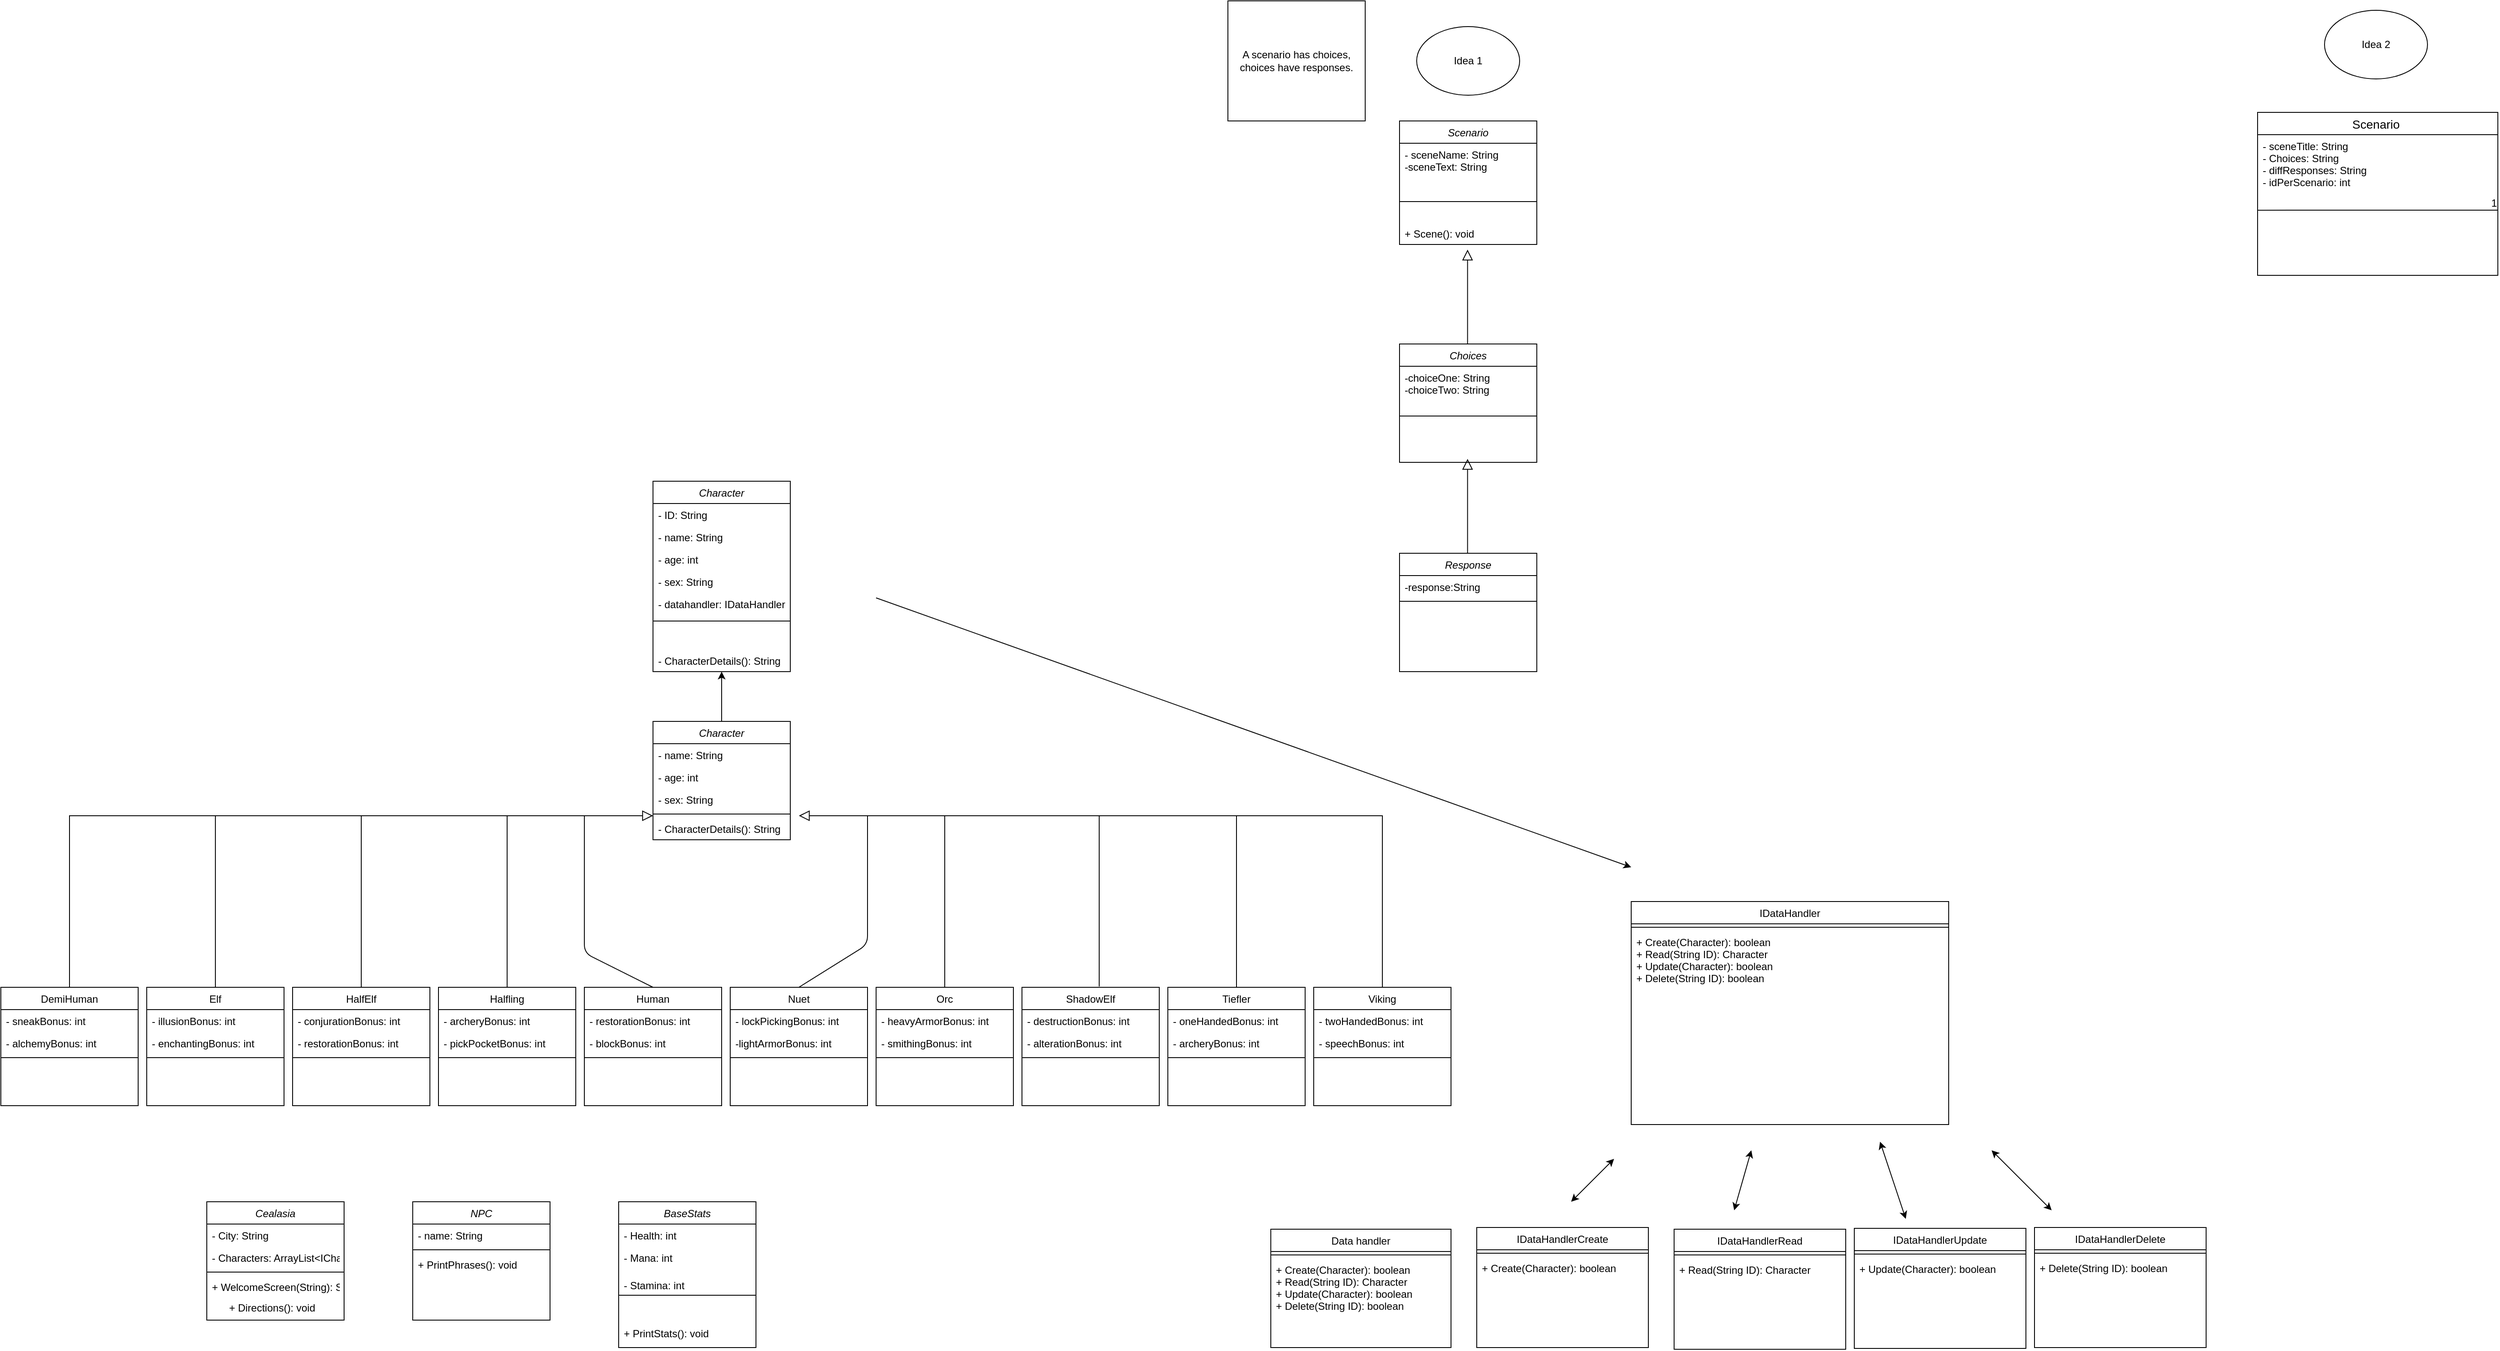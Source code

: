 <mxfile version="14.9.8" type="github">
  <diagram id="C5RBs43oDa-KdzZeNtuy" name="Page-1">
    <mxGraphModel dx="3530" dy="3677" grid="1" gridSize="10" guides="1" tooltips="1" connect="1" arrows="1" fold="1" page="1" pageScale="1" pageWidth="827" pageHeight="1169" math="0" shadow="0">
      <root>
        <mxCell id="WIyWlLk6GJQsqaUBKTNV-0" />
        <mxCell id="WIyWlLk6GJQsqaUBKTNV-1" parent="WIyWlLk6GJQsqaUBKTNV-0" />
        <mxCell id="_zuGs2Rnu-nod5bPhHAP-18" value="" style="edgeStyle=orthogonalEdgeStyle;rounded=0;orthogonalLoop=1;jettySize=auto;html=1;" parent="WIyWlLk6GJQsqaUBKTNV-1" source="zkfFHV4jXpPFQw0GAbJ--0" target="_zuGs2Rnu-nod5bPhHAP-12" edge="1">
          <mxGeometry relative="1" as="geometry" />
        </mxCell>
        <mxCell id="zkfFHV4jXpPFQw0GAbJ--0" value="Character" style="swimlane;fontStyle=2;align=center;verticalAlign=top;childLayout=stackLayout;horizontal=1;startSize=26;horizontalStack=0;resizeParent=1;resizeLast=0;collapsible=1;marginBottom=0;rounded=0;shadow=0;strokeWidth=1;" parent="WIyWlLk6GJQsqaUBKTNV-1" vertex="1">
          <mxGeometry y="-420" width="160" height="138" as="geometry">
            <mxRectangle x="230" y="140" width="160" height="26" as="alternateBounds" />
          </mxGeometry>
        </mxCell>
        <mxCell id="zkfFHV4jXpPFQw0GAbJ--1" value="- name: String" style="text;align=left;verticalAlign=top;spacingLeft=4;spacingRight=4;overflow=hidden;rotatable=0;points=[[0,0.5],[1,0.5]];portConstraint=eastwest;" parent="zkfFHV4jXpPFQw0GAbJ--0" vertex="1">
          <mxGeometry y="26" width="160" height="26" as="geometry" />
        </mxCell>
        <mxCell id="zkfFHV4jXpPFQw0GAbJ--2" value="- age: int" style="text;align=left;verticalAlign=top;spacingLeft=4;spacingRight=4;overflow=hidden;rotatable=0;points=[[0,0.5],[1,0.5]];portConstraint=eastwest;rounded=0;shadow=0;html=0;" parent="zkfFHV4jXpPFQw0GAbJ--0" vertex="1">
          <mxGeometry y="52" width="160" height="26" as="geometry" />
        </mxCell>
        <mxCell id="zkfFHV4jXpPFQw0GAbJ--3" value="- sex: String" style="text;align=left;verticalAlign=top;spacingLeft=4;spacingRight=4;overflow=hidden;rotatable=0;points=[[0,0.5],[1,0.5]];portConstraint=eastwest;rounded=0;shadow=0;html=0;" parent="zkfFHV4jXpPFQw0GAbJ--0" vertex="1">
          <mxGeometry y="78" width="160" height="26" as="geometry" />
        </mxCell>
        <mxCell id="zkfFHV4jXpPFQw0GAbJ--4" value="" style="line;html=1;strokeWidth=1;align=left;verticalAlign=middle;spacingTop=-1;spacingLeft=3;spacingRight=3;rotatable=0;labelPosition=right;points=[];portConstraint=eastwest;" parent="zkfFHV4jXpPFQw0GAbJ--0" vertex="1">
          <mxGeometry y="104" width="160" height="8" as="geometry" />
        </mxCell>
        <mxCell id="zkfFHV4jXpPFQw0GAbJ--5" value="- CharacterDetails(): String" style="text;align=left;verticalAlign=top;spacingLeft=4;spacingRight=4;overflow=hidden;rotatable=0;points=[[0,0.5],[1,0.5]];portConstraint=eastwest;" parent="zkfFHV4jXpPFQw0GAbJ--0" vertex="1">
          <mxGeometry y="112" width="160" height="26" as="geometry" />
        </mxCell>
        <mxCell id="zkfFHV4jXpPFQw0GAbJ--6" value="DemiHuman" style="swimlane;fontStyle=0;align=center;verticalAlign=top;childLayout=stackLayout;horizontal=1;startSize=26;horizontalStack=0;resizeParent=1;resizeLast=0;collapsible=1;marginBottom=0;rounded=0;shadow=0;strokeWidth=1;" parent="WIyWlLk6GJQsqaUBKTNV-1" vertex="1">
          <mxGeometry x="-760" y="-110" width="160" height="138" as="geometry">
            <mxRectangle x="130" y="380" width="160" height="26" as="alternateBounds" />
          </mxGeometry>
        </mxCell>
        <mxCell id="zkfFHV4jXpPFQw0GAbJ--7" value="- sneakBonus: int" style="text;align=left;verticalAlign=top;spacingLeft=4;spacingRight=4;overflow=hidden;rotatable=0;points=[[0,0.5],[1,0.5]];portConstraint=eastwest;" parent="zkfFHV4jXpPFQw0GAbJ--6" vertex="1">
          <mxGeometry y="26" width="160" height="26" as="geometry" />
        </mxCell>
        <mxCell id="zkfFHV4jXpPFQw0GAbJ--8" value="- alchemyBonus: int" style="text;align=left;verticalAlign=top;spacingLeft=4;spacingRight=4;overflow=hidden;rotatable=0;points=[[0,0.5],[1,0.5]];portConstraint=eastwest;rounded=0;shadow=0;html=0;" parent="zkfFHV4jXpPFQw0GAbJ--6" vertex="1">
          <mxGeometry y="52" width="160" height="26" as="geometry" />
        </mxCell>
        <mxCell id="zkfFHV4jXpPFQw0GAbJ--9" value="" style="line;html=1;strokeWidth=1;align=left;verticalAlign=middle;spacingTop=-1;spacingLeft=3;spacingRight=3;rotatable=0;labelPosition=right;points=[];portConstraint=eastwest;" parent="zkfFHV4jXpPFQw0GAbJ--6" vertex="1">
          <mxGeometry y="78" width="160" height="8" as="geometry" />
        </mxCell>
        <mxCell id="zkfFHV4jXpPFQw0GAbJ--12" value="" style="endArrow=block;endSize=10;endFill=0;shadow=0;strokeWidth=1;rounded=0;edgeStyle=elbowEdgeStyle;elbow=vertical;" parent="WIyWlLk6GJQsqaUBKTNV-1" source="zkfFHV4jXpPFQw0GAbJ--6" target="zkfFHV4jXpPFQw0GAbJ--0" edge="1">
          <mxGeometry width="160" relative="1" as="geometry">
            <mxPoint x="200" y="203" as="sourcePoint" />
            <mxPoint x="200" y="203" as="targetPoint" />
            <Array as="points">
              <mxPoint x="-480" y="-310" />
              <mxPoint x="50" y="280" />
            </Array>
          </mxGeometry>
        </mxCell>
        <mxCell id="fjWB2XZVR1EdfDrwkpUX-0" value="Elf" style="swimlane;fontStyle=0;align=center;verticalAlign=top;childLayout=stackLayout;horizontal=1;startSize=26;horizontalStack=0;resizeParent=1;resizeLast=0;collapsible=1;marginBottom=0;rounded=0;shadow=0;strokeWidth=1;" parent="WIyWlLk6GJQsqaUBKTNV-1" vertex="1">
          <mxGeometry x="-590" y="-110" width="160" height="138" as="geometry">
            <mxRectangle x="-590" y="-110" width="160" height="26" as="alternateBounds" />
          </mxGeometry>
        </mxCell>
        <mxCell id="fjWB2XZVR1EdfDrwkpUX-1" value="- illusionBonus: int" style="text;align=left;verticalAlign=top;spacingLeft=4;spacingRight=4;overflow=hidden;rotatable=0;points=[[0,0.5],[1,0.5]];portConstraint=eastwest;" parent="fjWB2XZVR1EdfDrwkpUX-0" vertex="1">
          <mxGeometry y="26" width="160" height="26" as="geometry" />
        </mxCell>
        <mxCell id="fjWB2XZVR1EdfDrwkpUX-2" value="- enchantingBonus: int" style="text;align=left;verticalAlign=top;spacingLeft=4;spacingRight=4;overflow=hidden;rotatable=0;points=[[0,0.5],[1,0.5]];portConstraint=eastwest;rounded=0;shadow=0;html=0;" parent="fjWB2XZVR1EdfDrwkpUX-0" vertex="1">
          <mxGeometry y="52" width="160" height="26" as="geometry" />
        </mxCell>
        <mxCell id="fjWB2XZVR1EdfDrwkpUX-3" value="" style="line;html=1;strokeWidth=1;align=left;verticalAlign=middle;spacingTop=-1;spacingLeft=3;spacingRight=3;rotatable=0;labelPosition=right;points=[];portConstraint=eastwest;" parent="fjWB2XZVR1EdfDrwkpUX-0" vertex="1">
          <mxGeometry y="78" width="160" height="8" as="geometry" />
        </mxCell>
        <mxCell id="fjWB2XZVR1EdfDrwkpUX-9" value="HalfElf" style="swimlane;fontStyle=0;align=center;verticalAlign=top;childLayout=stackLayout;horizontal=1;startSize=26;horizontalStack=0;resizeParent=1;resizeLast=0;collapsible=1;marginBottom=0;rounded=0;shadow=0;strokeWidth=1;" parent="WIyWlLk6GJQsqaUBKTNV-1" vertex="1">
          <mxGeometry x="-420" y="-110" width="160" height="138" as="geometry">
            <mxRectangle x="130" y="380" width="160" height="26" as="alternateBounds" />
          </mxGeometry>
        </mxCell>
        <mxCell id="fjWB2XZVR1EdfDrwkpUX-10" value="- conjurationBonus: int" style="text;align=left;verticalAlign=top;spacingLeft=4;spacingRight=4;overflow=hidden;rotatable=0;points=[[0,0.5],[1,0.5]];portConstraint=eastwest;" parent="fjWB2XZVR1EdfDrwkpUX-9" vertex="1">
          <mxGeometry y="26" width="160" height="26" as="geometry" />
        </mxCell>
        <mxCell id="fjWB2XZVR1EdfDrwkpUX-11" value="- restorationBonus: int" style="text;align=left;verticalAlign=top;spacingLeft=4;spacingRight=4;overflow=hidden;rotatable=0;points=[[0,0.5],[1,0.5]];portConstraint=eastwest;rounded=0;shadow=0;html=0;" parent="fjWB2XZVR1EdfDrwkpUX-9" vertex="1">
          <mxGeometry y="52" width="160" height="26" as="geometry" />
        </mxCell>
        <mxCell id="fjWB2XZVR1EdfDrwkpUX-12" value="" style="line;html=1;strokeWidth=1;align=left;verticalAlign=middle;spacingTop=-1;spacingLeft=3;spacingRight=3;rotatable=0;labelPosition=right;points=[];portConstraint=eastwest;" parent="fjWB2XZVR1EdfDrwkpUX-9" vertex="1">
          <mxGeometry y="78" width="160" height="8" as="geometry" />
        </mxCell>
        <mxCell id="fjWB2XZVR1EdfDrwkpUX-15" value="Halfling" style="swimlane;fontStyle=0;align=center;verticalAlign=top;childLayout=stackLayout;horizontal=1;startSize=26;horizontalStack=0;resizeParent=1;resizeLast=0;collapsible=1;marginBottom=0;rounded=0;shadow=0;strokeWidth=1;" parent="WIyWlLk6GJQsqaUBKTNV-1" vertex="1">
          <mxGeometry x="-250" y="-110" width="160" height="138" as="geometry">
            <mxRectangle x="130" y="380" width="160" height="26" as="alternateBounds" />
          </mxGeometry>
        </mxCell>
        <mxCell id="fjWB2XZVR1EdfDrwkpUX-16" value="- archeryBonus: int" style="text;align=left;verticalAlign=top;spacingLeft=4;spacingRight=4;overflow=hidden;rotatable=0;points=[[0,0.5],[1,0.5]];portConstraint=eastwest;" parent="fjWB2XZVR1EdfDrwkpUX-15" vertex="1">
          <mxGeometry y="26" width="160" height="26" as="geometry" />
        </mxCell>
        <mxCell id="fjWB2XZVR1EdfDrwkpUX-17" value="- pickPocketBonus: int" style="text;align=left;verticalAlign=top;spacingLeft=4;spacingRight=4;overflow=hidden;rotatable=0;points=[[0,0.5],[1,0.5]];portConstraint=eastwest;rounded=0;shadow=0;html=0;" parent="fjWB2XZVR1EdfDrwkpUX-15" vertex="1">
          <mxGeometry y="52" width="160" height="26" as="geometry" />
        </mxCell>
        <mxCell id="fjWB2XZVR1EdfDrwkpUX-18" value="" style="line;html=1;strokeWidth=1;align=left;verticalAlign=middle;spacingTop=-1;spacingLeft=3;spacingRight=3;rotatable=0;labelPosition=right;points=[];portConstraint=eastwest;" parent="fjWB2XZVR1EdfDrwkpUX-15" vertex="1">
          <mxGeometry y="78" width="160" height="8" as="geometry" />
        </mxCell>
        <mxCell id="fjWB2XZVR1EdfDrwkpUX-21" value="Human" style="swimlane;fontStyle=0;align=center;verticalAlign=top;childLayout=stackLayout;horizontal=1;startSize=26;horizontalStack=0;resizeParent=1;resizeLast=0;collapsible=1;marginBottom=0;rounded=0;shadow=0;strokeWidth=1;" parent="WIyWlLk6GJQsqaUBKTNV-1" vertex="1">
          <mxGeometry x="-80" y="-110" width="160" height="138" as="geometry">
            <mxRectangle x="130" y="380" width="160" height="26" as="alternateBounds" />
          </mxGeometry>
        </mxCell>
        <mxCell id="fjWB2XZVR1EdfDrwkpUX-22" value="- restorationBonus: int" style="text;align=left;verticalAlign=top;spacingLeft=4;spacingRight=4;overflow=hidden;rotatable=0;points=[[0,0.5],[1,0.5]];portConstraint=eastwest;" parent="fjWB2XZVR1EdfDrwkpUX-21" vertex="1">
          <mxGeometry y="26" width="160" height="26" as="geometry" />
        </mxCell>
        <mxCell id="fjWB2XZVR1EdfDrwkpUX-23" value="- blockBonus: int" style="text;align=left;verticalAlign=top;spacingLeft=4;spacingRight=4;overflow=hidden;rotatable=0;points=[[0,0.5],[1,0.5]];portConstraint=eastwest;rounded=0;shadow=0;html=0;" parent="fjWB2XZVR1EdfDrwkpUX-21" vertex="1">
          <mxGeometry y="52" width="160" height="26" as="geometry" />
        </mxCell>
        <mxCell id="fjWB2XZVR1EdfDrwkpUX-24" value="" style="line;html=1;strokeWidth=1;align=left;verticalAlign=middle;spacingTop=-1;spacingLeft=3;spacingRight=3;rotatable=0;labelPosition=right;points=[];portConstraint=eastwest;" parent="fjWB2XZVR1EdfDrwkpUX-21" vertex="1">
          <mxGeometry y="78" width="160" height="8" as="geometry" />
        </mxCell>
        <mxCell id="fjWB2XZVR1EdfDrwkpUX-27" value="Nuet" style="swimlane;fontStyle=0;align=center;verticalAlign=top;childLayout=stackLayout;horizontal=1;startSize=26;horizontalStack=0;resizeParent=1;resizeLast=0;collapsible=1;marginBottom=0;rounded=0;shadow=0;strokeWidth=1;" parent="WIyWlLk6GJQsqaUBKTNV-1" vertex="1">
          <mxGeometry x="90" y="-110" width="160" height="138" as="geometry">
            <mxRectangle x="130" y="380" width="160" height="26" as="alternateBounds" />
          </mxGeometry>
        </mxCell>
        <mxCell id="fjWB2XZVR1EdfDrwkpUX-28" value="- lockPickingBonus: int" style="text;align=left;verticalAlign=top;spacingLeft=4;spacingRight=4;overflow=hidden;rotatable=0;points=[[0,0.5],[1,0.5]];portConstraint=eastwest;" parent="fjWB2XZVR1EdfDrwkpUX-27" vertex="1">
          <mxGeometry y="26" width="160" height="26" as="geometry" />
        </mxCell>
        <mxCell id="fjWB2XZVR1EdfDrwkpUX-29" value="-lightArmorBonus: int" style="text;align=left;verticalAlign=top;spacingLeft=4;spacingRight=4;overflow=hidden;rotatable=0;points=[[0,0.5],[1,0.5]];portConstraint=eastwest;rounded=0;shadow=0;html=0;" parent="fjWB2XZVR1EdfDrwkpUX-27" vertex="1">
          <mxGeometry y="52" width="160" height="26" as="geometry" />
        </mxCell>
        <mxCell id="fjWB2XZVR1EdfDrwkpUX-30" value="" style="line;html=1;strokeWidth=1;align=left;verticalAlign=middle;spacingTop=-1;spacingLeft=3;spacingRight=3;rotatable=0;labelPosition=right;points=[];portConstraint=eastwest;" parent="fjWB2XZVR1EdfDrwkpUX-27" vertex="1">
          <mxGeometry y="78" width="160" height="8" as="geometry" />
        </mxCell>
        <mxCell id="fjWB2XZVR1EdfDrwkpUX-33" value="Orc" style="swimlane;fontStyle=0;align=center;verticalAlign=top;childLayout=stackLayout;horizontal=1;startSize=26;horizontalStack=0;resizeParent=1;resizeLast=0;collapsible=1;marginBottom=0;rounded=0;shadow=0;strokeWidth=1;" parent="WIyWlLk6GJQsqaUBKTNV-1" vertex="1">
          <mxGeometry x="260" y="-110" width="160" height="138" as="geometry">
            <mxRectangle x="130" y="380" width="160" height="26" as="alternateBounds" />
          </mxGeometry>
        </mxCell>
        <mxCell id="fjWB2XZVR1EdfDrwkpUX-34" value="- heavyArmorBonus: int" style="text;align=left;verticalAlign=top;spacingLeft=4;spacingRight=4;overflow=hidden;rotatable=0;points=[[0,0.5],[1,0.5]];portConstraint=eastwest;" parent="fjWB2XZVR1EdfDrwkpUX-33" vertex="1">
          <mxGeometry y="26" width="160" height="26" as="geometry" />
        </mxCell>
        <mxCell id="fjWB2XZVR1EdfDrwkpUX-35" value="- smithingBonus: int" style="text;align=left;verticalAlign=top;spacingLeft=4;spacingRight=4;overflow=hidden;rotatable=0;points=[[0,0.5],[1,0.5]];portConstraint=eastwest;rounded=0;shadow=0;html=0;" parent="fjWB2XZVR1EdfDrwkpUX-33" vertex="1">
          <mxGeometry y="52" width="160" height="26" as="geometry" />
        </mxCell>
        <mxCell id="fjWB2XZVR1EdfDrwkpUX-36" value="" style="line;html=1;strokeWidth=1;align=left;verticalAlign=middle;spacingTop=-1;spacingLeft=3;spacingRight=3;rotatable=0;labelPosition=right;points=[];portConstraint=eastwest;" parent="fjWB2XZVR1EdfDrwkpUX-33" vertex="1">
          <mxGeometry y="78" width="160" height="8" as="geometry" />
        </mxCell>
        <mxCell id="fjWB2XZVR1EdfDrwkpUX-39" value="ShadowElf" style="swimlane;fontStyle=0;align=center;verticalAlign=top;childLayout=stackLayout;horizontal=1;startSize=26;horizontalStack=0;resizeParent=1;resizeLast=0;collapsible=1;marginBottom=0;rounded=0;shadow=0;strokeWidth=1;" parent="WIyWlLk6GJQsqaUBKTNV-1" vertex="1">
          <mxGeometry x="430" y="-110" width="160" height="138" as="geometry">
            <mxRectangle x="130" y="380" width="160" height="26" as="alternateBounds" />
          </mxGeometry>
        </mxCell>
        <mxCell id="fjWB2XZVR1EdfDrwkpUX-40" value="- destructionBonus: int" style="text;align=left;verticalAlign=top;spacingLeft=4;spacingRight=4;overflow=hidden;rotatable=0;points=[[0,0.5],[1,0.5]];portConstraint=eastwest;" parent="fjWB2XZVR1EdfDrwkpUX-39" vertex="1">
          <mxGeometry y="26" width="160" height="26" as="geometry" />
        </mxCell>
        <mxCell id="fjWB2XZVR1EdfDrwkpUX-41" value="- alterationBonus: int" style="text;align=left;verticalAlign=top;spacingLeft=4;spacingRight=4;overflow=hidden;rotatable=0;points=[[0,0.5],[1,0.5]];portConstraint=eastwest;rounded=0;shadow=0;html=0;" parent="fjWB2XZVR1EdfDrwkpUX-39" vertex="1">
          <mxGeometry y="52" width="160" height="26" as="geometry" />
        </mxCell>
        <mxCell id="fjWB2XZVR1EdfDrwkpUX-42" value="" style="line;html=1;strokeWidth=1;align=left;verticalAlign=middle;spacingTop=-1;spacingLeft=3;spacingRight=3;rotatable=0;labelPosition=right;points=[];portConstraint=eastwest;" parent="fjWB2XZVR1EdfDrwkpUX-39" vertex="1">
          <mxGeometry y="78" width="160" height="8" as="geometry" />
        </mxCell>
        <mxCell id="fjWB2XZVR1EdfDrwkpUX-45" value="Tiefler" style="swimlane;fontStyle=0;align=center;verticalAlign=top;childLayout=stackLayout;horizontal=1;startSize=26;horizontalStack=0;resizeParent=1;resizeLast=0;collapsible=1;marginBottom=0;rounded=0;shadow=0;strokeWidth=1;" parent="WIyWlLk6GJQsqaUBKTNV-1" vertex="1">
          <mxGeometry x="600" y="-110" width="160" height="138" as="geometry">
            <mxRectangle x="130" y="380" width="160" height="26" as="alternateBounds" />
          </mxGeometry>
        </mxCell>
        <mxCell id="fjWB2XZVR1EdfDrwkpUX-46" value="- oneHandedBonus: int" style="text;align=left;verticalAlign=top;spacingLeft=4;spacingRight=4;overflow=hidden;rotatable=0;points=[[0,0.5],[1,0.5]];portConstraint=eastwest;" parent="fjWB2XZVR1EdfDrwkpUX-45" vertex="1">
          <mxGeometry y="26" width="160" height="26" as="geometry" />
        </mxCell>
        <mxCell id="fjWB2XZVR1EdfDrwkpUX-47" value="- archeryBonus: int" style="text;align=left;verticalAlign=top;spacingLeft=4;spacingRight=4;overflow=hidden;rotatable=0;points=[[0,0.5],[1,0.5]];portConstraint=eastwest;rounded=0;shadow=0;html=0;" parent="fjWB2XZVR1EdfDrwkpUX-45" vertex="1">
          <mxGeometry y="52" width="160" height="26" as="geometry" />
        </mxCell>
        <mxCell id="fjWB2XZVR1EdfDrwkpUX-48" value="" style="line;html=1;strokeWidth=1;align=left;verticalAlign=middle;spacingTop=-1;spacingLeft=3;spacingRight=3;rotatable=0;labelPosition=right;points=[];portConstraint=eastwest;" parent="fjWB2XZVR1EdfDrwkpUX-45" vertex="1">
          <mxGeometry y="78" width="160" height="8" as="geometry" />
        </mxCell>
        <mxCell id="fjWB2XZVR1EdfDrwkpUX-51" value="Viking" style="swimlane;fontStyle=0;align=center;verticalAlign=top;childLayout=stackLayout;horizontal=1;startSize=26;horizontalStack=0;resizeParent=1;resizeLast=0;collapsible=1;marginBottom=0;rounded=0;shadow=0;strokeWidth=1;" parent="WIyWlLk6GJQsqaUBKTNV-1" vertex="1">
          <mxGeometry x="770" y="-110" width="160" height="138" as="geometry">
            <mxRectangle x="130" y="380" width="160" height="26" as="alternateBounds" />
          </mxGeometry>
        </mxCell>
        <mxCell id="fjWB2XZVR1EdfDrwkpUX-52" value="- twoHandedBonus: int" style="text;align=left;verticalAlign=top;spacingLeft=4;spacingRight=4;overflow=hidden;rotatable=0;points=[[0,0.5],[1,0.5]];portConstraint=eastwest;" parent="fjWB2XZVR1EdfDrwkpUX-51" vertex="1">
          <mxGeometry y="26" width="160" height="26" as="geometry" />
        </mxCell>
        <mxCell id="fjWB2XZVR1EdfDrwkpUX-53" value="- speechBonus: int" style="text;align=left;verticalAlign=top;spacingLeft=4;spacingRight=4;overflow=hidden;rotatable=0;points=[[0,0.5],[1,0.5]];portConstraint=eastwest;rounded=0;shadow=0;html=0;" parent="fjWB2XZVR1EdfDrwkpUX-51" vertex="1">
          <mxGeometry y="52" width="160" height="26" as="geometry" />
        </mxCell>
        <mxCell id="fjWB2XZVR1EdfDrwkpUX-54" value="" style="line;html=1;strokeWidth=1;align=left;verticalAlign=middle;spacingTop=-1;spacingLeft=3;spacingRight=3;rotatable=0;labelPosition=right;points=[];portConstraint=eastwest;" parent="fjWB2XZVR1EdfDrwkpUX-51" vertex="1">
          <mxGeometry y="78" width="160" height="8" as="geometry" />
        </mxCell>
        <mxCell id="fjWB2XZVR1EdfDrwkpUX-57" value="" style="endArrow=block;endSize=10;endFill=0;shadow=0;strokeWidth=1;rounded=0;edgeStyle=elbowEdgeStyle;elbow=vertical;" parent="WIyWlLk6GJQsqaUBKTNV-1" edge="1">
          <mxGeometry width="160" relative="1" as="geometry">
            <mxPoint x="850" y="-110" as="sourcePoint" />
            <mxPoint x="170" y="-310" as="targetPoint" />
            <Array as="points">
              <mxPoint x="1050" y="-310" />
              <mxPoint x="1580" y="280" />
            </Array>
          </mxGeometry>
        </mxCell>
        <mxCell id="fjWB2XZVR1EdfDrwkpUX-62" value="" style="endArrow=none;html=1;exitX=0.5;exitY=0;exitDx=0;exitDy=0;" parent="WIyWlLk6GJQsqaUBKTNV-1" source="fjWB2XZVR1EdfDrwkpUX-0" edge="1">
          <mxGeometry width="50" height="50" relative="1" as="geometry">
            <mxPoint x="-250" y="-180" as="sourcePoint" />
            <mxPoint x="-510" y="-310" as="targetPoint" />
          </mxGeometry>
        </mxCell>
        <mxCell id="fjWB2XZVR1EdfDrwkpUX-63" value="" style="endArrow=none;html=1;exitX=0.5;exitY=0;exitDx=0;exitDy=0;" parent="WIyWlLk6GJQsqaUBKTNV-1" source="fjWB2XZVR1EdfDrwkpUX-9" edge="1">
          <mxGeometry width="50" height="50" relative="1" as="geometry">
            <mxPoint x="-330" y="-120" as="sourcePoint" />
            <mxPoint x="-340" y="-310" as="targetPoint" />
          </mxGeometry>
        </mxCell>
        <mxCell id="fjWB2XZVR1EdfDrwkpUX-69" value="" style="endArrow=none;html=1;entryX=0.5;entryY=0;entryDx=0;entryDy=0;" parent="WIyWlLk6GJQsqaUBKTNV-1" target="fjWB2XZVR1EdfDrwkpUX-15" edge="1">
          <mxGeometry width="50" height="50" relative="1" as="geometry">
            <mxPoint x="-170" y="-310" as="sourcePoint" />
            <mxPoint x="-490" y="-290.0" as="targetPoint" />
          </mxGeometry>
        </mxCell>
        <mxCell id="fjWB2XZVR1EdfDrwkpUX-70" value="" style="endArrow=none;html=1;entryX=0.5;entryY=0;entryDx=0;entryDy=0;" parent="WIyWlLk6GJQsqaUBKTNV-1" target="fjWB2XZVR1EdfDrwkpUX-21" edge="1">
          <mxGeometry width="50" height="50" relative="1" as="geometry">
            <mxPoint x="-80" y="-310" as="sourcePoint" />
            <mxPoint x="-160" y="-100" as="targetPoint" />
            <Array as="points">
              <mxPoint x="-80" y="-200" />
              <mxPoint x="-80" y="-150" />
            </Array>
          </mxGeometry>
        </mxCell>
        <mxCell id="fjWB2XZVR1EdfDrwkpUX-71" value="" style="endArrow=none;html=1;entryX=0.5;entryY=0;entryDx=0;entryDy=0;" parent="WIyWlLk6GJQsqaUBKTNV-1" target="fjWB2XZVR1EdfDrwkpUX-27" edge="1">
          <mxGeometry width="50" height="50" relative="1" as="geometry">
            <mxPoint x="250" y="-310" as="sourcePoint" />
            <mxPoint x="10" y="-100" as="targetPoint" />
            <Array as="points">
              <mxPoint x="250" y="-240" />
              <mxPoint x="250" y="-160" />
            </Array>
          </mxGeometry>
        </mxCell>
        <mxCell id="fjWB2XZVR1EdfDrwkpUX-72" value="" style="endArrow=none;html=1;entryX=0.5;entryY=0;entryDx=0;entryDy=0;" parent="WIyWlLk6GJQsqaUBKTNV-1" target="fjWB2XZVR1EdfDrwkpUX-33" edge="1">
          <mxGeometry width="50" height="50" relative="1" as="geometry">
            <mxPoint x="340" y="-310" as="sourcePoint" />
            <mxPoint x="-160" y="-100" as="targetPoint" />
          </mxGeometry>
        </mxCell>
        <mxCell id="fjWB2XZVR1EdfDrwkpUX-73" value="" style="endArrow=none;html=1;" parent="WIyWlLk6GJQsqaUBKTNV-1" edge="1">
          <mxGeometry width="50" height="50" relative="1" as="geometry">
            <mxPoint x="520" y="-310" as="sourcePoint" />
            <mxPoint x="520" y="-111" as="targetPoint" />
          </mxGeometry>
        </mxCell>
        <mxCell id="fjWB2XZVR1EdfDrwkpUX-74" value="" style="endArrow=none;html=1;entryX=0.5;entryY=0;entryDx=0;entryDy=0;" parent="WIyWlLk6GJQsqaUBKTNV-1" target="fjWB2XZVR1EdfDrwkpUX-45" edge="1">
          <mxGeometry width="50" height="50" relative="1" as="geometry">
            <mxPoint x="680" y="-310" as="sourcePoint" />
            <mxPoint x="530" y="-101" as="targetPoint" />
          </mxGeometry>
        </mxCell>
        <mxCell id="fjWB2XZVR1EdfDrwkpUX-75" value="Cealasia" style="swimlane;fontStyle=2;align=center;verticalAlign=top;childLayout=stackLayout;horizontal=1;startSize=26;horizontalStack=0;resizeParent=1;resizeLast=0;collapsible=1;marginBottom=0;rounded=0;shadow=0;strokeWidth=1;" parent="WIyWlLk6GJQsqaUBKTNV-1" vertex="1">
          <mxGeometry x="-520" y="140" width="160" height="138" as="geometry">
            <mxRectangle x="230" y="140" width="160" height="26" as="alternateBounds" />
          </mxGeometry>
        </mxCell>
        <mxCell id="fjWB2XZVR1EdfDrwkpUX-76" value="- City: String" style="text;align=left;verticalAlign=top;spacingLeft=4;spacingRight=4;overflow=hidden;rotatable=0;points=[[0,0.5],[1,0.5]];portConstraint=eastwest;" parent="fjWB2XZVR1EdfDrwkpUX-75" vertex="1">
          <mxGeometry y="26" width="160" height="26" as="geometry" />
        </mxCell>
        <mxCell id="fjWB2XZVR1EdfDrwkpUX-77" value="- Characters: ArrayList&lt;ICharacter&gt;" style="text;align=left;verticalAlign=top;spacingLeft=4;spacingRight=4;overflow=hidden;rotatable=0;points=[[0,0.5],[1,0.5]];portConstraint=eastwest;rounded=0;shadow=0;html=0;" parent="fjWB2XZVR1EdfDrwkpUX-75" vertex="1">
          <mxGeometry y="52" width="160" height="26" as="geometry" />
        </mxCell>
        <mxCell id="fjWB2XZVR1EdfDrwkpUX-79" value="" style="line;html=1;strokeWidth=1;align=left;verticalAlign=middle;spacingTop=-1;spacingLeft=3;spacingRight=3;rotatable=0;labelPosition=right;points=[];portConstraint=eastwest;" parent="fjWB2XZVR1EdfDrwkpUX-75" vertex="1">
          <mxGeometry y="78" width="160" height="8" as="geometry" />
        </mxCell>
        <mxCell id="fjWB2XZVR1EdfDrwkpUX-80" value="+ WelcomeScreen(String): String" style="text;align=left;verticalAlign=top;spacingLeft=4;spacingRight=4;overflow=hidden;rotatable=0;points=[[0,0.5],[1,0.5]];portConstraint=eastwest;" parent="fjWB2XZVR1EdfDrwkpUX-75" vertex="1">
          <mxGeometry y="86" width="160" height="26" as="geometry" />
        </mxCell>
        <mxCell id="fjWB2XZVR1EdfDrwkpUX-81" value="+ Directions(): void" style="text;align=left;verticalAlign=top;spacingLeft=4;spacingRight=4;overflow=hidden;rotatable=0;points=[[0,0.5],[1,0.5]];portConstraint=eastwest;" parent="WIyWlLk6GJQsqaUBKTNV-1" vertex="1">
          <mxGeometry x="-500" y="250" width="160" height="26" as="geometry" />
        </mxCell>
        <mxCell id="fjWB2XZVR1EdfDrwkpUX-82" value="NPC" style="swimlane;fontStyle=2;align=center;verticalAlign=top;childLayout=stackLayout;horizontal=1;startSize=26;horizontalStack=0;resizeParent=1;resizeLast=0;collapsible=1;marginBottom=0;rounded=0;shadow=0;strokeWidth=1;" parent="WIyWlLk6GJQsqaUBKTNV-1" vertex="1">
          <mxGeometry x="-280" y="140" width="160" height="138" as="geometry">
            <mxRectangle x="230" y="140" width="160" height="26" as="alternateBounds" />
          </mxGeometry>
        </mxCell>
        <mxCell id="fjWB2XZVR1EdfDrwkpUX-83" value="- name: String" style="text;align=left;verticalAlign=top;spacingLeft=4;spacingRight=4;overflow=hidden;rotatable=0;points=[[0,0.5],[1,0.5]];portConstraint=eastwest;" parent="fjWB2XZVR1EdfDrwkpUX-82" vertex="1">
          <mxGeometry y="26" width="160" height="26" as="geometry" />
        </mxCell>
        <mxCell id="fjWB2XZVR1EdfDrwkpUX-85" value="" style="line;html=1;strokeWidth=1;align=left;verticalAlign=middle;spacingTop=-1;spacingLeft=3;spacingRight=3;rotatable=0;labelPosition=right;points=[];portConstraint=eastwest;" parent="fjWB2XZVR1EdfDrwkpUX-82" vertex="1">
          <mxGeometry y="52" width="160" height="8" as="geometry" />
        </mxCell>
        <mxCell id="fjWB2XZVR1EdfDrwkpUX-86" value="+ PrintPhrases(): void" style="text;align=left;verticalAlign=top;spacingLeft=4;spacingRight=4;overflow=hidden;rotatable=0;points=[[0,0.5],[1,0.5]];portConstraint=eastwest;" parent="fjWB2XZVR1EdfDrwkpUX-82" vertex="1">
          <mxGeometry y="60" width="160" height="26" as="geometry" />
        </mxCell>
        <mxCell id="fjWB2XZVR1EdfDrwkpUX-87" value="BaseStats" style="swimlane;fontStyle=2;align=center;verticalAlign=top;childLayout=stackLayout;horizontal=1;startSize=26;horizontalStack=0;resizeParent=1;resizeLast=0;collapsible=1;marginBottom=0;rounded=0;shadow=0;strokeWidth=1;" parent="WIyWlLk6GJQsqaUBKTNV-1" vertex="1">
          <mxGeometry x="-40" y="140" width="160" height="170" as="geometry">
            <mxRectangle x="230" y="140" width="160" height="26" as="alternateBounds" />
          </mxGeometry>
        </mxCell>
        <mxCell id="fjWB2XZVR1EdfDrwkpUX-88" value="- Health: int" style="text;align=left;verticalAlign=top;spacingLeft=4;spacingRight=4;overflow=hidden;rotatable=0;points=[[0,0.5],[1,0.5]];portConstraint=eastwest;" parent="fjWB2XZVR1EdfDrwkpUX-87" vertex="1">
          <mxGeometry y="26" width="160" height="26" as="geometry" />
        </mxCell>
        <mxCell id="fjWB2XZVR1EdfDrwkpUX-89" value="- Mana: int" style="text;align=left;verticalAlign=top;spacingLeft=4;spacingRight=4;overflow=hidden;rotatable=0;points=[[0,0.5],[1,0.5]];portConstraint=eastwest;rounded=0;shadow=0;html=0;" parent="fjWB2XZVR1EdfDrwkpUX-87" vertex="1">
          <mxGeometry y="52" width="160" height="26" as="geometry" />
        </mxCell>
        <mxCell id="fjWB2XZVR1EdfDrwkpUX-90" value="" style="line;html=1;strokeWidth=1;align=left;verticalAlign=middle;spacingTop=-1;spacingLeft=3;spacingRight=3;rotatable=0;labelPosition=right;points=[];portConstraint=eastwest;" parent="fjWB2XZVR1EdfDrwkpUX-87" vertex="1">
          <mxGeometry y="78" width="160" height="62" as="geometry" />
        </mxCell>
        <mxCell id="fjWB2XZVR1EdfDrwkpUX-91" value="+ PrintStats(): void" style="text;align=left;verticalAlign=top;spacingLeft=4;spacingRight=4;overflow=hidden;rotatable=0;points=[[0,0.5],[1,0.5]];portConstraint=eastwest;" parent="fjWB2XZVR1EdfDrwkpUX-87" vertex="1">
          <mxGeometry y="140" width="160" height="30" as="geometry" />
        </mxCell>
        <mxCell id="fjWB2XZVR1EdfDrwkpUX-92" value="- Stamina: int" style="text;align=left;verticalAlign=top;spacingLeft=4;spacingRight=4;overflow=hidden;rotatable=0;points=[[0,0.5],[1,0.5]];portConstraint=eastwest;rounded=0;shadow=0;html=0;" parent="WIyWlLk6GJQsqaUBKTNV-1" vertex="1">
          <mxGeometry x="-40" y="224" width="160" height="26" as="geometry" />
        </mxCell>
        <mxCell id="_zuGs2Rnu-nod5bPhHAP-5" value="Data handler" style="swimlane;fontStyle=0;align=center;verticalAlign=top;childLayout=stackLayout;horizontal=1;startSize=26;horizontalStack=0;resizeParent=1;resizeLast=0;collapsible=1;marginBottom=0;rounded=0;shadow=0;strokeWidth=1;" parent="WIyWlLk6GJQsqaUBKTNV-1" vertex="1">
          <mxGeometry x="720" y="172" width="210" height="138" as="geometry">
            <mxRectangle x="130" y="380" width="160" height="26" as="alternateBounds" />
          </mxGeometry>
        </mxCell>
        <mxCell id="_zuGs2Rnu-nod5bPhHAP-8" value="" style="line;html=1;strokeWidth=1;align=left;verticalAlign=middle;spacingTop=-1;spacingLeft=3;spacingRight=3;rotatable=0;labelPosition=right;points=[];portConstraint=eastwest;" parent="_zuGs2Rnu-nod5bPhHAP-5" vertex="1">
          <mxGeometry y="26" width="210" height="8" as="geometry" />
        </mxCell>
        <mxCell id="_zuGs2Rnu-nod5bPhHAP-11" value="+ Create(Character): boolean&#xa;+ Read(String ID): Character&#xa;+ Update(Character): boolean&#xa;+ Delete(String ID): boolean&#xa;" style="text;align=left;verticalAlign=top;spacingLeft=4;spacingRight=4;overflow=hidden;rotatable=0;points=[[0,0.5],[1,0.5]];portConstraint=eastwest;" parent="_zuGs2Rnu-nod5bPhHAP-5" vertex="1">
          <mxGeometry y="34" width="210" height="76" as="geometry" />
        </mxCell>
        <mxCell id="_zuGs2Rnu-nod5bPhHAP-12" value="Character" style="swimlane;fontStyle=2;align=center;verticalAlign=top;childLayout=stackLayout;horizontal=1;startSize=26;horizontalStack=0;resizeParent=1;resizeLast=0;collapsible=1;marginBottom=0;rounded=0;shadow=0;strokeWidth=1;" parent="WIyWlLk6GJQsqaUBKTNV-1" vertex="1">
          <mxGeometry y="-700" width="160" height="222" as="geometry">
            <mxRectangle x="230" y="140" width="160" height="26" as="alternateBounds" />
          </mxGeometry>
        </mxCell>
        <mxCell id="_zuGs2Rnu-nod5bPhHAP-19" value="- ID: String" style="text;align=left;verticalAlign=top;spacingLeft=4;spacingRight=4;overflow=hidden;rotatable=0;points=[[0,0.5],[1,0.5]];portConstraint=eastwest;rounded=0;shadow=0;html=0;" parent="_zuGs2Rnu-nod5bPhHAP-12" vertex="1">
          <mxGeometry y="26" width="160" height="26" as="geometry" />
        </mxCell>
        <mxCell id="_zuGs2Rnu-nod5bPhHAP-13" value="- name: String" style="text;align=left;verticalAlign=top;spacingLeft=4;spacingRight=4;overflow=hidden;rotatable=0;points=[[0,0.5],[1,0.5]];portConstraint=eastwest;" parent="_zuGs2Rnu-nod5bPhHAP-12" vertex="1">
          <mxGeometry y="52" width="160" height="26" as="geometry" />
        </mxCell>
        <mxCell id="_zuGs2Rnu-nod5bPhHAP-14" value="- age: int" style="text;align=left;verticalAlign=top;spacingLeft=4;spacingRight=4;overflow=hidden;rotatable=0;points=[[0,0.5],[1,0.5]];portConstraint=eastwest;rounded=0;shadow=0;html=0;" parent="_zuGs2Rnu-nod5bPhHAP-12" vertex="1">
          <mxGeometry y="78" width="160" height="26" as="geometry" />
        </mxCell>
        <mxCell id="_zuGs2Rnu-nod5bPhHAP-15" value="- sex: String" style="text;align=left;verticalAlign=top;spacingLeft=4;spacingRight=4;overflow=hidden;rotatable=0;points=[[0,0.5],[1,0.5]];portConstraint=eastwest;rounded=0;shadow=0;html=0;" parent="_zuGs2Rnu-nod5bPhHAP-12" vertex="1">
          <mxGeometry y="104" width="160" height="26" as="geometry" />
        </mxCell>
        <mxCell id="_zuGs2Rnu-nod5bPhHAP-16" value="" style="line;html=1;strokeWidth=1;align=left;verticalAlign=middle;spacingTop=-1;spacingLeft=3;spacingRight=3;rotatable=0;labelPosition=right;points=[];portConstraint=eastwest;" parent="_zuGs2Rnu-nod5bPhHAP-12" vertex="1">
          <mxGeometry y="130" width="160" height="66" as="geometry" />
        </mxCell>
        <mxCell id="_zuGs2Rnu-nod5bPhHAP-17" value="- CharacterDetails(): String" style="text;align=left;verticalAlign=top;spacingLeft=4;spacingRight=4;overflow=hidden;rotatable=0;points=[[0,0.5],[1,0.5]];portConstraint=eastwest;" parent="_zuGs2Rnu-nod5bPhHAP-12" vertex="1">
          <mxGeometry y="196" width="160" height="26" as="geometry" />
        </mxCell>
        <mxCell id="_zuGs2Rnu-nod5bPhHAP-24" value="IDataHandlerCreate" style="swimlane;fontStyle=0;align=center;verticalAlign=top;childLayout=stackLayout;horizontal=1;startSize=26;horizontalStack=0;resizeParent=1;resizeLast=0;collapsible=1;marginBottom=0;rounded=0;shadow=0;strokeWidth=1;" parent="WIyWlLk6GJQsqaUBKTNV-1" vertex="1">
          <mxGeometry x="960" y="170" width="200" height="140" as="geometry">
            <mxRectangle x="130" y="380" width="160" height="26" as="alternateBounds" />
          </mxGeometry>
        </mxCell>
        <mxCell id="_zuGs2Rnu-nod5bPhHAP-27" value="" style="line;html=1;strokeWidth=1;align=left;verticalAlign=middle;spacingTop=-1;spacingLeft=3;spacingRight=3;rotatable=0;labelPosition=right;points=[];portConstraint=eastwest;" parent="_zuGs2Rnu-nod5bPhHAP-24" vertex="1">
          <mxGeometry y="26" width="200" height="8" as="geometry" />
        </mxCell>
        <mxCell id="_zuGs2Rnu-nod5bPhHAP-28" value="+ Create(Character): boolean&#xa;" style="text;align=left;verticalAlign=top;spacingLeft=4;spacingRight=4;overflow=hidden;rotatable=0;points=[[0,0.5],[1,0.5]];portConstraint=eastwest;" parent="_zuGs2Rnu-nod5bPhHAP-24" vertex="1">
          <mxGeometry y="34" width="200" height="76" as="geometry" />
        </mxCell>
        <mxCell id="_zuGs2Rnu-nod5bPhHAP-48" value="IDataHandlerRead" style="swimlane;fontStyle=0;align=center;verticalAlign=top;childLayout=stackLayout;horizontal=1;startSize=26;horizontalStack=0;resizeParent=1;resizeLast=0;collapsible=1;marginBottom=0;rounded=0;shadow=0;strokeWidth=1;" parent="WIyWlLk6GJQsqaUBKTNV-1" vertex="1">
          <mxGeometry x="1190" y="172" width="200" height="140" as="geometry">
            <mxRectangle x="130" y="380" width="160" height="26" as="alternateBounds" />
          </mxGeometry>
        </mxCell>
        <mxCell id="_zuGs2Rnu-nod5bPhHAP-49" value="" style="line;html=1;strokeWidth=1;align=left;verticalAlign=middle;spacingTop=-1;spacingLeft=3;spacingRight=3;rotatable=0;labelPosition=right;points=[];portConstraint=eastwest;" parent="_zuGs2Rnu-nod5bPhHAP-48" vertex="1">
          <mxGeometry y="26" width="200" height="8" as="geometry" />
        </mxCell>
        <mxCell id="_zuGs2Rnu-nod5bPhHAP-50" value="+ Read(String ID): Character" style="text;align=left;verticalAlign=top;spacingLeft=4;spacingRight=4;overflow=hidden;rotatable=0;points=[[0,0.5],[1,0.5]];portConstraint=eastwest;" parent="_zuGs2Rnu-nod5bPhHAP-48" vertex="1">
          <mxGeometry y="34" width="200" height="76" as="geometry" />
        </mxCell>
        <mxCell id="_zuGs2Rnu-nod5bPhHAP-51" value="IDataHandlerUpdate" style="swimlane;fontStyle=0;align=center;verticalAlign=top;childLayout=stackLayout;horizontal=1;startSize=26;horizontalStack=0;resizeParent=1;resizeLast=0;collapsible=1;marginBottom=0;rounded=0;shadow=0;strokeWidth=1;" parent="WIyWlLk6GJQsqaUBKTNV-1" vertex="1">
          <mxGeometry x="1400" y="171" width="200" height="140" as="geometry">
            <mxRectangle x="130" y="380" width="160" height="26" as="alternateBounds" />
          </mxGeometry>
        </mxCell>
        <mxCell id="_zuGs2Rnu-nod5bPhHAP-52" value="" style="line;html=1;strokeWidth=1;align=left;verticalAlign=middle;spacingTop=-1;spacingLeft=3;spacingRight=3;rotatable=0;labelPosition=right;points=[];portConstraint=eastwest;" parent="_zuGs2Rnu-nod5bPhHAP-51" vertex="1">
          <mxGeometry y="26" width="200" height="8" as="geometry" />
        </mxCell>
        <mxCell id="_zuGs2Rnu-nod5bPhHAP-53" value="+ Update(Character): boolean" style="text;align=left;verticalAlign=top;spacingLeft=4;spacingRight=4;overflow=hidden;rotatable=0;points=[[0,0.5],[1,0.5]];portConstraint=eastwest;" parent="_zuGs2Rnu-nod5bPhHAP-51" vertex="1">
          <mxGeometry y="34" width="200" height="76" as="geometry" />
        </mxCell>
        <mxCell id="_zuGs2Rnu-nod5bPhHAP-54" value="IDataHandlerDelete" style="swimlane;fontStyle=0;align=center;verticalAlign=top;childLayout=stackLayout;horizontal=1;startSize=26;horizontalStack=0;resizeParent=1;resizeLast=0;collapsible=1;marginBottom=0;rounded=0;shadow=0;strokeWidth=1;" parent="WIyWlLk6GJQsqaUBKTNV-1" vertex="1">
          <mxGeometry x="1610" y="170" width="200" height="140" as="geometry">
            <mxRectangle x="130" y="380" width="160" height="26" as="alternateBounds" />
          </mxGeometry>
        </mxCell>
        <mxCell id="_zuGs2Rnu-nod5bPhHAP-55" value="" style="line;html=1;strokeWidth=1;align=left;verticalAlign=middle;spacingTop=-1;spacingLeft=3;spacingRight=3;rotatable=0;labelPosition=right;points=[];portConstraint=eastwest;" parent="_zuGs2Rnu-nod5bPhHAP-54" vertex="1">
          <mxGeometry y="26" width="200" height="8" as="geometry" />
        </mxCell>
        <mxCell id="_zuGs2Rnu-nod5bPhHAP-56" value="+ Delete(String ID): boolean&#xa;" style="text;align=left;verticalAlign=top;spacingLeft=4;spacingRight=4;overflow=hidden;rotatable=0;points=[[0,0.5],[1,0.5]];portConstraint=eastwest;" parent="_zuGs2Rnu-nod5bPhHAP-54" vertex="1">
          <mxGeometry y="34" width="200" height="76" as="geometry" />
        </mxCell>
        <mxCell id="_zuGs2Rnu-nod5bPhHAP-58" value="IDataHandler" style="swimlane;fontStyle=0;align=center;verticalAlign=top;childLayout=stackLayout;horizontal=1;startSize=26;horizontalStack=0;resizeParent=1;resizeLast=0;collapsible=1;marginBottom=0;rounded=0;shadow=0;strokeWidth=1;" parent="WIyWlLk6GJQsqaUBKTNV-1" vertex="1">
          <mxGeometry x="1140" y="-210" width="370" height="260" as="geometry">
            <mxRectangle x="130" y="380" width="160" height="26" as="alternateBounds" />
          </mxGeometry>
        </mxCell>
        <mxCell id="_zuGs2Rnu-nod5bPhHAP-59" value="" style="line;html=1;strokeWidth=1;align=left;verticalAlign=middle;spacingTop=-1;spacingLeft=3;spacingRight=3;rotatable=0;labelPosition=right;points=[];portConstraint=eastwest;" parent="_zuGs2Rnu-nod5bPhHAP-58" vertex="1">
          <mxGeometry y="26" width="370" height="8" as="geometry" />
        </mxCell>
        <mxCell id="_zuGs2Rnu-nod5bPhHAP-61" value="+ Create(Character): boolean&#xa;+ Read(String ID): Character&#xa;+ Update(Character): boolean&#xa;+ Delete(String ID): boolean&#xa;" style="text;align=left;verticalAlign=top;spacingLeft=4;spacingRight=4;overflow=hidden;rotatable=0;points=[[0,0.5],[1,0.5]];portConstraint=eastwest;" parent="_zuGs2Rnu-nod5bPhHAP-58" vertex="1">
          <mxGeometry y="34" width="370" height="76" as="geometry" />
        </mxCell>
        <mxCell id="_zuGs2Rnu-nod5bPhHAP-62" value="- datahandler: IDataHandler" style="text;align=left;verticalAlign=top;spacingLeft=4;spacingRight=4;overflow=hidden;rotatable=0;points=[[0,0.5],[1,0.5]];portConstraint=eastwest;rounded=0;shadow=0;html=0;" parent="WIyWlLk6GJQsqaUBKTNV-1" vertex="1">
          <mxGeometry y="-570" width="160" height="26" as="geometry" />
        </mxCell>
        <mxCell id="jqIqIWstCxj3UbZ8_mvp-0" value="" style="endArrow=classic;startArrow=classic;html=1;" parent="WIyWlLk6GJQsqaUBKTNV-1" edge="1">
          <mxGeometry width="50" height="50" relative="1" as="geometry">
            <mxPoint x="1070" y="140" as="sourcePoint" />
            <mxPoint x="1120" y="90" as="targetPoint" />
          </mxGeometry>
        </mxCell>
        <mxCell id="jqIqIWstCxj3UbZ8_mvp-1" value="" style="endArrow=classic;startArrow=classic;html=1;" parent="WIyWlLk6GJQsqaUBKTNV-1" edge="1">
          <mxGeometry width="50" height="50" relative="1" as="geometry">
            <mxPoint x="1260" y="150" as="sourcePoint" />
            <mxPoint x="1280" y="80" as="targetPoint" />
          </mxGeometry>
        </mxCell>
        <mxCell id="jqIqIWstCxj3UbZ8_mvp-4" value="" style="endArrow=classic;startArrow=classic;html=1;" parent="WIyWlLk6GJQsqaUBKTNV-1" edge="1">
          <mxGeometry width="50" height="50" relative="1" as="geometry">
            <mxPoint x="1460" y="160" as="sourcePoint" />
            <mxPoint x="1430" y="70" as="targetPoint" />
          </mxGeometry>
        </mxCell>
        <mxCell id="jqIqIWstCxj3UbZ8_mvp-5" value="" style="endArrow=classic;startArrow=classic;html=1;" parent="WIyWlLk6GJQsqaUBKTNV-1" edge="1">
          <mxGeometry width="50" height="50" relative="1" as="geometry">
            <mxPoint x="1630" y="150" as="sourcePoint" />
            <mxPoint x="1560" y="80" as="targetPoint" />
          </mxGeometry>
        </mxCell>
        <mxCell id="jqIqIWstCxj3UbZ8_mvp-6" value="" style="endArrow=classic;html=1;" parent="WIyWlLk6GJQsqaUBKTNV-1" edge="1">
          <mxGeometry width="50" height="50" relative="1" as="geometry">
            <mxPoint x="260" y="-564" as="sourcePoint" />
            <mxPoint x="1140" y="-250" as="targetPoint" />
          </mxGeometry>
        </mxCell>
        <mxCell id="c2oTV0Tqjvg_2Pkn_6t9-0" value="Response" style="swimlane;fontStyle=2;align=center;verticalAlign=top;childLayout=stackLayout;horizontal=1;startSize=26;horizontalStack=0;resizeParent=1;resizeLast=0;collapsible=1;marginBottom=0;rounded=0;shadow=0;strokeWidth=1;" parent="WIyWlLk6GJQsqaUBKTNV-1" vertex="1">
          <mxGeometry x="870" y="-616" width="160" height="138" as="geometry">
            <mxRectangle x="230" y="140" width="160" height="26" as="alternateBounds" />
          </mxGeometry>
        </mxCell>
        <mxCell id="c2oTV0Tqjvg_2Pkn_6t9-1" value="-response:String" style="text;align=left;verticalAlign=top;spacingLeft=4;spacingRight=4;overflow=hidden;rotatable=0;points=[[0,0.5],[1,0.5]];portConstraint=eastwest;" parent="c2oTV0Tqjvg_2Pkn_6t9-0" vertex="1">
          <mxGeometry y="26" width="160" height="26" as="geometry" />
        </mxCell>
        <mxCell id="c2oTV0Tqjvg_2Pkn_6t9-2" value="" style="line;html=1;strokeWidth=1;align=left;verticalAlign=middle;spacingTop=-1;spacingLeft=3;spacingRight=3;rotatable=0;labelPosition=right;points=[];portConstraint=eastwest;" parent="c2oTV0Tqjvg_2Pkn_6t9-0" vertex="1">
          <mxGeometry y="52" width="160" height="8" as="geometry" />
        </mxCell>
        <mxCell id="c2oTV0Tqjvg_2Pkn_6t9-4" value="Scenario" style="swimlane;fontStyle=2;align=center;verticalAlign=top;childLayout=stackLayout;horizontal=1;startSize=26;horizontalStack=0;resizeParent=1;resizeLast=0;collapsible=1;marginBottom=0;rounded=0;shadow=0;strokeWidth=1;" parent="WIyWlLk6GJQsqaUBKTNV-1" vertex="1">
          <mxGeometry x="870" y="-1120" width="160" height="144" as="geometry">
            <mxRectangle x="230" y="140" width="160" height="26" as="alternateBounds" />
          </mxGeometry>
        </mxCell>
        <mxCell id="c2oTV0Tqjvg_2Pkn_6t9-5" value="- sceneName: String&#xa;-sceneText: String" style="text;align=left;verticalAlign=top;spacingLeft=4;spacingRight=4;overflow=hidden;rotatable=0;points=[[0,0.5],[1,0.5]];portConstraint=eastwest;" parent="c2oTV0Tqjvg_2Pkn_6t9-4" vertex="1">
          <mxGeometry y="26" width="160" height="44" as="geometry" />
        </mxCell>
        <mxCell id="c2oTV0Tqjvg_2Pkn_6t9-6" value="" style="line;html=1;strokeWidth=1;align=left;verticalAlign=middle;spacingTop=-1;spacingLeft=3;spacingRight=3;rotatable=0;labelPosition=right;points=[];portConstraint=eastwest;" parent="c2oTV0Tqjvg_2Pkn_6t9-4" vertex="1">
          <mxGeometry y="70" width="160" height="48" as="geometry" />
        </mxCell>
        <mxCell id="c2oTV0Tqjvg_2Pkn_6t9-7" value="+ Scene(): void" style="text;align=left;verticalAlign=top;spacingLeft=4;spacingRight=4;overflow=hidden;rotatable=0;points=[[0,0.5],[1,0.5]];portConstraint=eastwest;" parent="c2oTV0Tqjvg_2Pkn_6t9-4" vertex="1">
          <mxGeometry y="118" width="160" height="26" as="geometry" />
        </mxCell>
        <mxCell id="c2oTV0Tqjvg_2Pkn_6t9-8" value="Choices" style="swimlane;fontStyle=2;align=center;verticalAlign=top;childLayout=stackLayout;horizontal=1;startSize=26;horizontalStack=0;resizeParent=1;resizeLast=0;collapsible=1;marginBottom=0;rounded=0;shadow=0;strokeWidth=1;" parent="WIyWlLk6GJQsqaUBKTNV-1" vertex="1">
          <mxGeometry x="870" y="-860" width="160" height="138" as="geometry">
            <mxRectangle x="230" y="140" width="160" height="26" as="alternateBounds" />
          </mxGeometry>
        </mxCell>
        <mxCell id="c2oTV0Tqjvg_2Pkn_6t9-9" value="-choiceOne: String&#xa;-choiceTwo: String" style="text;align=left;verticalAlign=top;spacingLeft=4;spacingRight=4;overflow=hidden;rotatable=0;points=[[0,0.5],[1,0.5]];portConstraint=eastwest;" parent="c2oTV0Tqjvg_2Pkn_6t9-8" vertex="1">
          <mxGeometry y="26" width="160" height="54" as="geometry" />
        </mxCell>
        <mxCell id="c2oTV0Tqjvg_2Pkn_6t9-10" value="" style="line;html=1;strokeWidth=1;align=left;verticalAlign=middle;spacingTop=-1;spacingLeft=3;spacingRight=3;rotatable=0;labelPosition=right;points=[];portConstraint=eastwest;" parent="c2oTV0Tqjvg_2Pkn_6t9-8" vertex="1">
          <mxGeometry y="80" width="160" height="8" as="geometry" />
        </mxCell>
        <mxCell id="c2oTV0Tqjvg_2Pkn_6t9-12" value="Idea 1" style="ellipse;whiteSpace=wrap;html=1;" parent="WIyWlLk6GJQsqaUBKTNV-1" vertex="1">
          <mxGeometry x="890" y="-1230" width="120" height="80" as="geometry" />
        </mxCell>
        <mxCell id="c2oTV0Tqjvg_2Pkn_6t9-13" value="" style="endArrow=block;endSize=10;endFill=0;shadow=0;strokeWidth=1;rounded=0;edgeStyle=elbowEdgeStyle;elbow=vertical;" parent="WIyWlLk6GJQsqaUBKTNV-1" edge="1">
          <mxGeometry width="160" relative="1" as="geometry">
            <mxPoint x="949.29" y="-686" as="sourcePoint" />
            <mxPoint x="949.29" y="-726" as="targetPoint" />
            <Array as="points">
              <mxPoint x="959.29" y="-616" />
              <mxPoint x="2059.29" y="64" />
            </Array>
          </mxGeometry>
        </mxCell>
        <mxCell id="c2oTV0Tqjvg_2Pkn_6t9-14" value="" style="endArrow=block;endSize=10;endFill=0;shadow=0;strokeWidth=1;rounded=0;edgeStyle=elbowEdgeStyle;elbow=vertical;" parent="WIyWlLk6GJQsqaUBKTNV-1" edge="1">
          <mxGeometry width="160" relative="1" as="geometry">
            <mxPoint x="949.29" y="-930" as="sourcePoint" />
            <mxPoint x="949.29" y="-970" as="targetPoint" />
            <Array as="points">
              <mxPoint x="959.29" y="-860" />
              <mxPoint x="2059.29" y="-180" />
            </Array>
          </mxGeometry>
        </mxCell>
        <mxCell id="c2oTV0Tqjvg_2Pkn_6t9-15" value="A scenario has choices, choices have responses." style="rounded=0;whiteSpace=wrap;html=1;" parent="WIyWlLk6GJQsqaUBKTNV-1" vertex="1">
          <mxGeometry x="670" y="-1260" width="160" height="140" as="geometry" />
        </mxCell>
        <mxCell id="SEaNzyFvXfU7cOqGdlrb-0" value="Idea 2" style="ellipse;whiteSpace=wrap;html=1;" vertex="1" parent="WIyWlLk6GJQsqaUBKTNV-1">
          <mxGeometry x="1948" y="-1249" width="120" height="80" as="geometry" />
        </mxCell>
        <mxCell id="SEaNzyFvXfU7cOqGdlrb-2" value="Scenario " style="swimlane;fontStyle=0;childLayout=stackLayout;horizontal=1;startSize=26;horizontalStack=0;resizeParent=1;resizeParentMax=0;resizeLast=0;collapsible=1;marginBottom=0;align=center;fontSize=14;" vertex="1" parent="WIyWlLk6GJQsqaUBKTNV-1">
          <mxGeometry x="1870" y="-1130" width="280" height="190" as="geometry" />
        </mxCell>
        <mxCell id="SEaNzyFvXfU7cOqGdlrb-11" value="" style="endArrow=none;html=1;rounded=0;exitX=0;exitY=0.537;exitDx=0;exitDy=0;exitPerimeter=0;" edge="1" parent="SEaNzyFvXfU7cOqGdlrb-2" source="SEaNzyFvXfU7cOqGdlrb-4">
          <mxGeometry relative="1" as="geometry">
            <mxPoint x="10" y="114" as="sourcePoint" />
            <mxPoint x="280" y="114" as="targetPoint" />
          </mxGeometry>
        </mxCell>
        <mxCell id="SEaNzyFvXfU7cOqGdlrb-12" value="1" style="resizable=0;html=1;align=right;verticalAlign=bottom;" connectable="0" vertex="1" parent="SEaNzyFvXfU7cOqGdlrb-11">
          <mxGeometry x="1" relative="1" as="geometry" />
        </mxCell>
        <mxCell id="SEaNzyFvXfU7cOqGdlrb-4" value="- sceneTitle: String&#xa;- Choices: String&#xa;- diffResponses: String&#xa;- idPerScenario: int" style="text;strokeColor=none;fillColor=none;spacingLeft=4;spacingRight=4;overflow=hidden;rotatable=0;points=[[0,0.5],[1,0.5]];portConstraint=eastwest;fontSize=12;" vertex="1" parent="SEaNzyFvXfU7cOqGdlrb-2">
          <mxGeometry y="26" width="280" height="164" as="geometry" />
        </mxCell>
      </root>
    </mxGraphModel>
  </diagram>
</mxfile>
